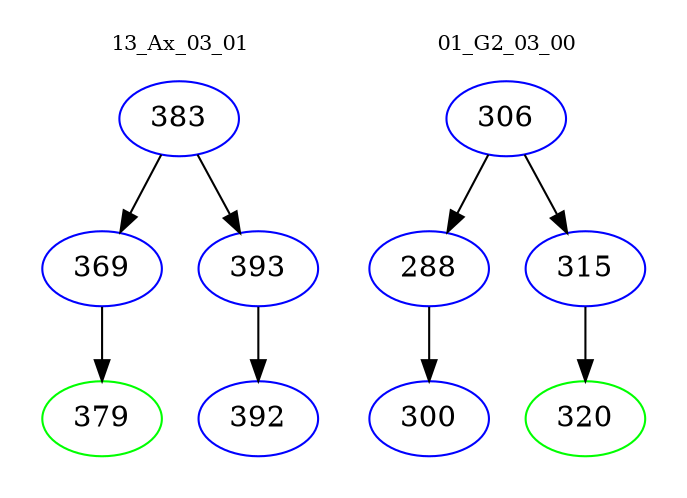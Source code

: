 digraph{
subgraph cluster_0 {
color = white
label = "13_Ax_03_01";
fontsize=10;
T0_383 [label="383", color="blue"]
T0_383 -> T0_369 [color="black"]
T0_369 [label="369", color="blue"]
T0_369 -> T0_379 [color="black"]
T0_379 [label="379", color="green"]
T0_383 -> T0_393 [color="black"]
T0_393 [label="393", color="blue"]
T0_393 -> T0_392 [color="black"]
T0_392 [label="392", color="blue"]
}
subgraph cluster_1 {
color = white
label = "01_G2_03_00";
fontsize=10;
T1_306 [label="306", color="blue"]
T1_306 -> T1_288 [color="black"]
T1_288 [label="288", color="blue"]
T1_288 -> T1_300 [color="black"]
T1_300 [label="300", color="blue"]
T1_306 -> T1_315 [color="black"]
T1_315 [label="315", color="blue"]
T1_315 -> T1_320 [color="black"]
T1_320 [label="320", color="green"]
}
}
